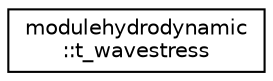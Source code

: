 digraph "Graphical Class Hierarchy"
{
 // LATEX_PDF_SIZE
  edge [fontname="Helvetica",fontsize="10",labelfontname="Helvetica",labelfontsize="10"];
  node [fontname="Helvetica",fontsize="10",shape=record];
  rankdir="LR";
  Node0 [label="modulehydrodynamic\l::t_wavestress",height=0.2,width=0.4,color="black", fillcolor="white", style="filled",URL="$structmodulehydrodynamic_1_1t__wavestress.html",tooltip=" "];
}
